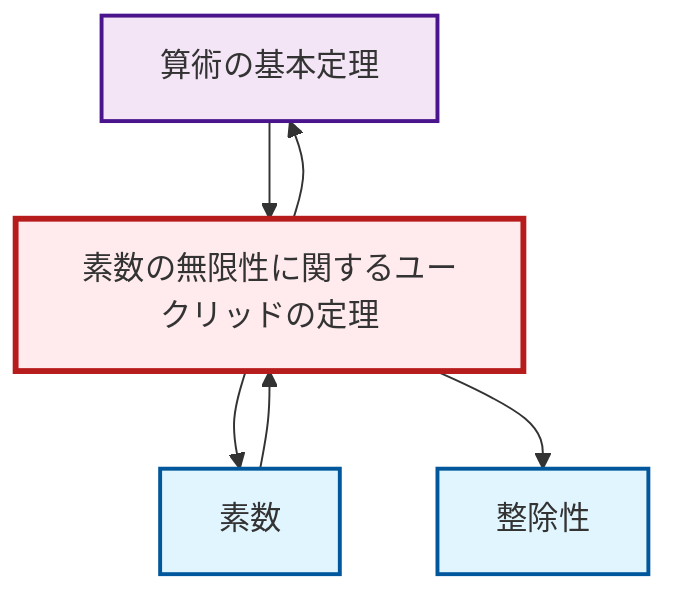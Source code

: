 graph TD
    classDef definition fill:#e1f5fe,stroke:#01579b,stroke-width:2px
    classDef theorem fill:#f3e5f5,stroke:#4a148c,stroke-width:2px
    classDef axiom fill:#fff3e0,stroke:#e65100,stroke-width:2px
    classDef example fill:#e8f5e9,stroke:#1b5e20,stroke-width:2px
    classDef current fill:#ffebee,stroke:#b71c1c,stroke-width:3px
    thm-fundamental-arithmetic["算術の基本定理"]:::theorem
    def-divisibility["整除性"]:::definition
    def-prime["素数"]:::definition
    thm-euclid-infinitude-primes["素数の無限性に関するユークリッドの定理"]:::theorem
    def-prime --> thm-euclid-infinitude-primes
    thm-euclid-infinitude-primes --> def-prime
    thm-euclid-infinitude-primes --> thm-fundamental-arithmetic
    thm-fundamental-arithmetic --> thm-euclid-infinitude-primes
    thm-euclid-infinitude-primes --> def-divisibility
    class thm-euclid-infinitude-primes current
